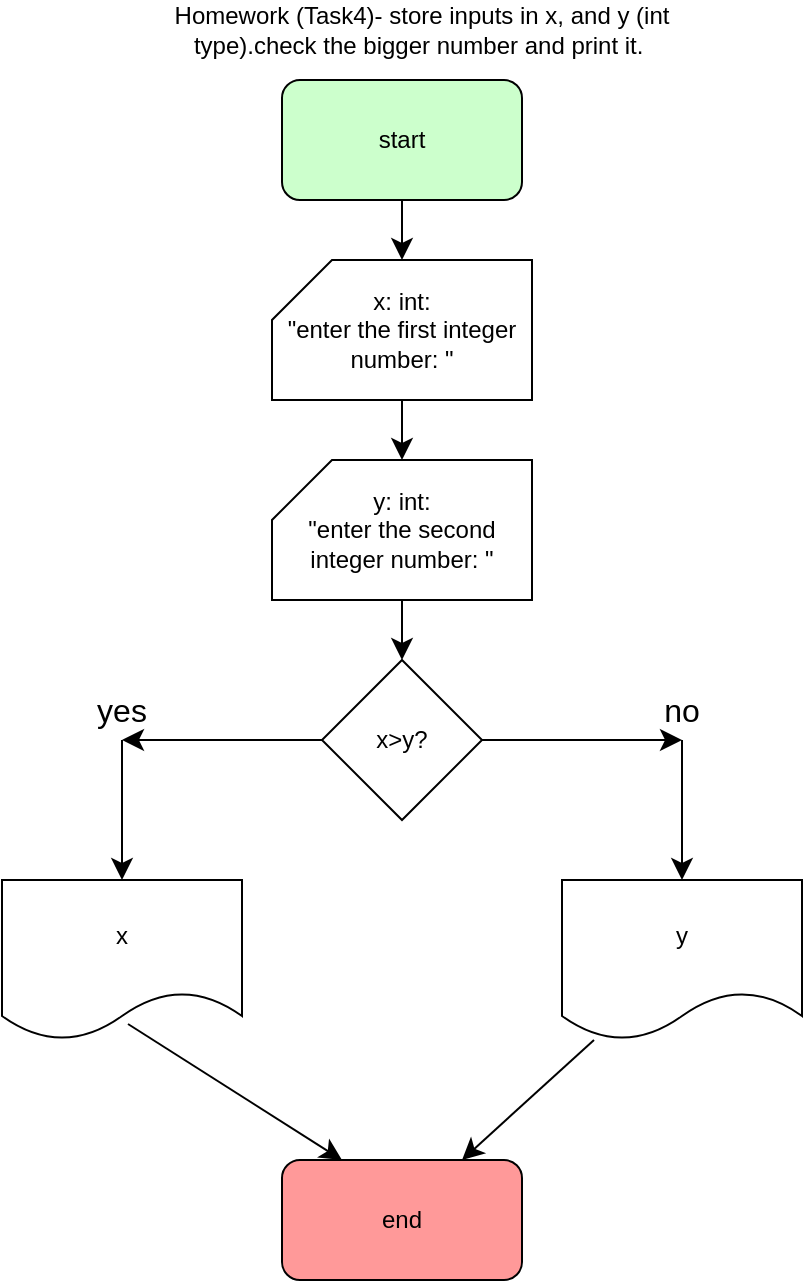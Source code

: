 <mxfile version="24.6.4" type="device">
  <diagram name="Page-1" id="lNV7s-uu3u4P6WctyG_S">
    <mxGraphModel dx="1644" dy="484" grid="1" gridSize="10" guides="1" tooltips="1" connect="1" arrows="1" fold="1" page="1" pageScale="1" pageWidth="850" pageHeight="1100" math="0" shadow="0">
      <root>
        <mxCell id="0" />
        <mxCell id="1" parent="0" />
        <mxCell id="pcoZj8P89DkyJ81WNdUz-1" value="start" style="rounded=1;whiteSpace=wrap;html=1;fillColor=#CCFFCC;" parent="1" vertex="1">
          <mxGeometry x="70" y="50" width="120" height="60" as="geometry" />
        </mxCell>
        <mxCell id="pcoZj8P89DkyJ81WNdUz-6" value="end" style="rounded=1;whiteSpace=wrap;html=1;fillColor=#FF9999;" parent="1" vertex="1">
          <mxGeometry x="70" y="590" width="120" height="60" as="geometry" />
        </mxCell>
        <mxCell id="pcoZj8P89DkyJ81WNdUz-8" value="Homework (Task4)- store inputs in x, and y (int type).check the bigger number and print it.&amp;nbsp;" style="text;html=1;align=center;verticalAlign=middle;whiteSpace=wrap;rounded=0;" parent="1" vertex="1">
          <mxGeometry y="10" width="280" height="30" as="geometry" />
        </mxCell>
        <mxCell id="pcoZj8P89DkyJ81WNdUz-17" value="" style="edgeStyle=orthogonalEdgeStyle;rounded=0;orthogonalLoop=1;jettySize=auto;html=1;" parent="1" target="pcoZj8P89DkyJ81WNdUz-11" edge="1">
          <mxGeometry relative="1" as="geometry">
            <mxPoint x="130" y="290" as="sourcePoint" />
          </mxGeometry>
        </mxCell>
        <mxCell id="pcoZj8P89DkyJ81WNdUz-18" value="" style="edgeStyle=orthogonalEdgeStyle;rounded=0;orthogonalLoop=1;jettySize=auto;html=1;" parent="1" target="pcoZj8P89DkyJ81WNdUz-12" edge="1">
          <mxGeometry relative="1" as="geometry">
            <mxPoint x="130" y="390" as="sourcePoint" />
          </mxGeometry>
        </mxCell>
        <mxCell id="pcoZj8P89DkyJ81WNdUz-19" value="" style="edgeStyle=orthogonalEdgeStyle;rounded=0;orthogonalLoop=1;jettySize=auto;html=1;" parent="1" target="pcoZj8P89DkyJ81WNdUz-14" edge="1">
          <mxGeometry relative="1" as="geometry">
            <mxPoint x="130" y="490" as="sourcePoint" />
          </mxGeometry>
        </mxCell>
        <mxCell id="HlJgQoIas5wDGxNCZzIt-4" value="" style="edgeStyle=none;curved=1;rounded=0;orthogonalLoop=1;jettySize=auto;html=1;fontSize=12;startSize=8;endSize=8;" edge="1" parent="1" source="pcoZj8P89DkyJ81WNdUz-1" target="HlJgQoIas5wDGxNCZzIt-2">
          <mxGeometry relative="1" as="geometry">
            <mxPoint x="130" y="110" as="sourcePoint" />
            <mxPoint x="130" y="510" as="targetPoint" />
          </mxGeometry>
        </mxCell>
        <mxCell id="HlJgQoIas5wDGxNCZzIt-2" value="x: int:&lt;div&gt;&quot;enter the first integer number: &quot;&lt;/div&gt;" style="shape=card;whiteSpace=wrap;html=1;" vertex="1" parent="1">
          <mxGeometry x="65" y="140" width="130" height="70" as="geometry" />
        </mxCell>
        <mxCell id="HlJgQoIas5wDGxNCZzIt-5" value="" style="edgeStyle=none;curved=1;rounded=0;orthogonalLoop=1;jettySize=auto;html=1;fontSize=12;startSize=8;endSize=8;" edge="1" parent="1" source="HlJgQoIas5wDGxNCZzIt-2" target="HlJgQoIas5wDGxNCZzIt-3">
          <mxGeometry relative="1" as="geometry">
            <mxPoint x="130" y="210" as="sourcePoint" />
            <mxPoint x="130" y="510" as="targetPoint" />
          </mxGeometry>
        </mxCell>
        <mxCell id="HlJgQoIas5wDGxNCZzIt-3" value="y: int:&lt;div&gt;&quot;enter the second integer number: &quot;&lt;/div&gt;" style="shape=card;whiteSpace=wrap;html=1;" vertex="1" parent="1">
          <mxGeometry x="65" y="240" width="130" height="70" as="geometry" />
        </mxCell>
        <mxCell id="HlJgQoIas5wDGxNCZzIt-7" value="" style="edgeStyle=none;curved=1;rounded=0;orthogonalLoop=1;jettySize=auto;html=1;fontSize=12;startSize=8;endSize=8;" edge="1" parent="1" source="HlJgQoIas5wDGxNCZzIt-3" target="HlJgQoIas5wDGxNCZzIt-6">
          <mxGeometry relative="1" as="geometry">
            <mxPoint x="130" y="310" as="sourcePoint" />
            <mxPoint x="130" y="510" as="targetPoint" />
          </mxGeometry>
        </mxCell>
        <mxCell id="HlJgQoIas5wDGxNCZzIt-10" value="" style="edgeStyle=none;curved=1;rounded=0;orthogonalLoop=1;jettySize=auto;html=1;fontSize=12;startSize=8;endSize=8;entryX=0.5;entryY=1;entryDx=0;entryDy=0;" edge="1" parent="1" source="HlJgQoIas5wDGxNCZzIt-6" target="HlJgQoIas5wDGxNCZzIt-9">
          <mxGeometry relative="1" as="geometry" />
        </mxCell>
        <mxCell id="HlJgQoIas5wDGxNCZzIt-13" value="" style="edgeStyle=none;curved=1;rounded=0;orthogonalLoop=1;jettySize=auto;html=1;fontSize=12;startSize=8;endSize=8;entryX=0.5;entryY=1;entryDx=0;entryDy=0;" edge="1" parent="1" source="HlJgQoIas5wDGxNCZzIt-6" target="HlJgQoIas5wDGxNCZzIt-12">
          <mxGeometry relative="1" as="geometry" />
        </mxCell>
        <mxCell id="HlJgQoIas5wDGxNCZzIt-6" value="x&amp;gt;y?" style="rhombus;whiteSpace=wrap;html=1;" vertex="1" parent="1">
          <mxGeometry x="90" y="340" width="80" height="80" as="geometry" />
        </mxCell>
        <mxCell id="HlJgQoIas5wDGxNCZzIt-17" value="" style="edgeStyle=none;curved=1;rounded=0;orthogonalLoop=1;jettySize=auto;html=1;fontSize=12;startSize=8;endSize=8;entryX=0.25;entryY=0;entryDx=0;entryDy=0;exitX=0.525;exitY=0.9;exitDx=0;exitDy=0;exitPerimeter=0;" edge="1" parent="1" source="HlJgQoIas5wDGxNCZzIt-8" target="pcoZj8P89DkyJ81WNdUz-6">
          <mxGeometry relative="1" as="geometry">
            <mxPoint x="20" y="650" as="targetPoint" />
          </mxGeometry>
        </mxCell>
        <mxCell id="HlJgQoIas5wDGxNCZzIt-8" value="x" style="shape=document;whiteSpace=wrap;html=1;boundedLbl=1;" vertex="1" parent="1">
          <mxGeometry x="-70" y="450" width="120" height="80" as="geometry" />
        </mxCell>
        <mxCell id="HlJgQoIas5wDGxNCZzIt-11" value="" style="edgeStyle=none;curved=1;rounded=0;orthogonalLoop=1;jettySize=auto;html=1;fontSize=12;startSize=8;endSize=8;" edge="1" parent="1" source="HlJgQoIas5wDGxNCZzIt-9" target="HlJgQoIas5wDGxNCZzIt-8">
          <mxGeometry relative="1" as="geometry" />
        </mxCell>
        <mxCell id="HlJgQoIas5wDGxNCZzIt-9" value="yes" style="text;html=1;align=center;verticalAlign=middle;whiteSpace=wrap;rounded=0;fontSize=16;" vertex="1" parent="1">
          <mxGeometry x="-40" y="350" width="60" height="30" as="geometry" />
        </mxCell>
        <mxCell id="HlJgQoIas5wDGxNCZzIt-15" value="" style="edgeStyle=none;curved=1;rounded=0;orthogonalLoop=1;jettySize=auto;html=1;fontSize=12;startSize=8;endSize=8;" edge="1" parent="1" source="HlJgQoIas5wDGxNCZzIt-12" target="HlJgQoIas5wDGxNCZzIt-14">
          <mxGeometry relative="1" as="geometry" />
        </mxCell>
        <mxCell id="HlJgQoIas5wDGxNCZzIt-12" value="no" style="text;html=1;align=center;verticalAlign=middle;whiteSpace=wrap;rounded=0;fontSize=16;" vertex="1" parent="1">
          <mxGeometry x="240" y="350" width="60" height="30" as="geometry" />
        </mxCell>
        <mxCell id="HlJgQoIas5wDGxNCZzIt-19" value="" style="edgeStyle=none;curved=1;rounded=0;orthogonalLoop=1;jettySize=auto;html=1;fontSize=12;startSize=8;endSize=8;entryX=0.75;entryY=0;entryDx=0;entryDy=0;" edge="1" parent="1" source="HlJgQoIas5wDGxNCZzIt-14" target="pcoZj8P89DkyJ81WNdUz-6">
          <mxGeometry relative="1" as="geometry">
            <mxPoint x="270" y="690" as="targetPoint" />
          </mxGeometry>
        </mxCell>
        <mxCell id="HlJgQoIas5wDGxNCZzIt-14" value="y" style="shape=document;whiteSpace=wrap;html=1;boundedLbl=1;" vertex="1" parent="1">
          <mxGeometry x="210" y="450" width="120" height="80" as="geometry" />
        </mxCell>
      </root>
    </mxGraphModel>
  </diagram>
</mxfile>
